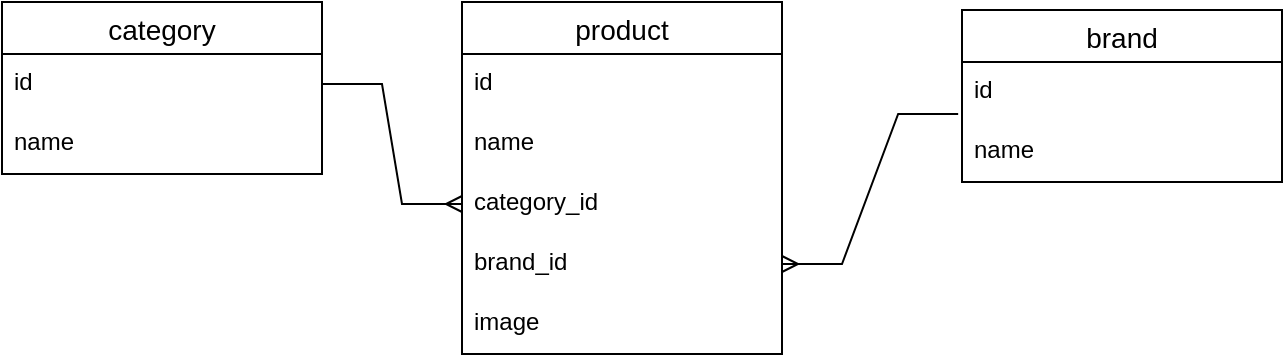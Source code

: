 <mxfile version="21.5.2" type="github">
  <diagram name="Страница 1" id="HL-aAaVnKxITwt3xPzuH">
    <mxGraphModel dx="954" dy="675" grid="1" gridSize="10" guides="1" tooltips="1" connect="1" arrows="1" fold="1" page="1" pageScale="1" pageWidth="827" pageHeight="1169" math="0" shadow="0">
      <root>
        <mxCell id="0" />
        <mxCell id="1" parent="0" />
        <mxCell id="Q9KGipde5ENm3PDk6Z-R-1" value="category" style="swimlane;fontStyle=0;childLayout=stackLayout;horizontal=1;startSize=26;horizontalStack=0;resizeParent=1;resizeParentMax=0;resizeLast=0;collapsible=1;marginBottom=0;align=center;fontSize=14;" parent="1" vertex="1">
          <mxGeometry x="40" y="120" width="160" height="86" as="geometry" />
        </mxCell>
        <mxCell id="Q9KGipde5ENm3PDk6Z-R-2" value="id" style="text;strokeColor=none;fillColor=none;spacingLeft=4;spacingRight=4;overflow=hidden;rotatable=0;points=[[0,0.5],[1,0.5]];portConstraint=eastwest;fontSize=12;whiteSpace=wrap;html=1;" parent="Q9KGipde5ENm3PDk6Z-R-1" vertex="1">
          <mxGeometry y="26" width="160" height="30" as="geometry" />
        </mxCell>
        <mxCell id="Q9KGipde5ENm3PDk6Z-R-3" value="name" style="text;strokeColor=none;fillColor=none;spacingLeft=4;spacingRight=4;overflow=hidden;rotatable=0;points=[[0,0.5],[1,0.5]];portConstraint=eastwest;fontSize=12;whiteSpace=wrap;html=1;" parent="Q9KGipde5ENm3PDk6Z-R-1" vertex="1">
          <mxGeometry y="56" width="160" height="30" as="geometry" />
        </mxCell>
        <mxCell id="HvcPE76jBNMiAiTNhnHb-1" value="brand" style="swimlane;fontStyle=0;childLayout=stackLayout;horizontal=1;startSize=26;horizontalStack=0;resizeParent=1;resizeParentMax=0;resizeLast=0;collapsible=1;marginBottom=0;align=center;fontSize=14;" parent="1" vertex="1">
          <mxGeometry x="520" y="124" width="160" height="86" as="geometry" />
        </mxCell>
        <mxCell id="HvcPE76jBNMiAiTNhnHb-2" value="id" style="text;strokeColor=none;fillColor=none;spacingLeft=4;spacingRight=4;overflow=hidden;rotatable=0;points=[[0,0.5],[1,0.5]];portConstraint=eastwest;fontSize=12;whiteSpace=wrap;html=1;" parent="HvcPE76jBNMiAiTNhnHb-1" vertex="1">
          <mxGeometry y="26" width="160" height="30" as="geometry" />
        </mxCell>
        <mxCell id="HvcPE76jBNMiAiTNhnHb-3" value="name" style="text;strokeColor=none;fillColor=none;spacingLeft=4;spacingRight=4;overflow=hidden;rotatable=0;points=[[0,0.5],[1,0.5]];portConstraint=eastwest;fontSize=12;whiteSpace=wrap;html=1;" parent="HvcPE76jBNMiAiTNhnHb-1" vertex="1">
          <mxGeometry y="56" width="160" height="30" as="geometry" />
        </mxCell>
        <mxCell id="HvcPE76jBNMiAiTNhnHb-4" value="product" style="swimlane;fontStyle=0;childLayout=stackLayout;horizontal=1;startSize=26;horizontalStack=0;resizeParent=1;resizeParentMax=0;resizeLast=0;collapsible=1;marginBottom=0;align=center;fontSize=14;" parent="1" vertex="1">
          <mxGeometry x="270" y="120" width="160" height="176" as="geometry" />
        </mxCell>
        <mxCell id="HvcPE76jBNMiAiTNhnHb-5" value="id" style="text;strokeColor=none;fillColor=none;spacingLeft=4;spacingRight=4;overflow=hidden;rotatable=0;points=[[0,0.5],[1,0.5]];portConstraint=eastwest;fontSize=12;whiteSpace=wrap;html=1;" parent="HvcPE76jBNMiAiTNhnHb-4" vertex="1">
          <mxGeometry y="26" width="160" height="30" as="geometry" />
        </mxCell>
        <mxCell id="HvcPE76jBNMiAiTNhnHb-6" value="name" style="text;strokeColor=none;fillColor=none;spacingLeft=4;spacingRight=4;overflow=hidden;rotatable=0;points=[[0,0.5],[1,0.5]];portConstraint=eastwest;fontSize=12;whiteSpace=wrap;html=1;" parent="HvcPE76jBNMiAiTNhnHb-4" vertex="1">
          <mxGeometry y="56" width="160" height="30" as="geometry" />
        </mxCell>
        <mxCell id="ccriTdqRiZHfBFEoSvjd-1" value="category_id" style="text;strokeColor=none;fillColor=none;spacingLeft=4;spacingRight=4;overflow=hidden;rotatable=0;points=[[0,0.5],[1,0.5]];portConstraint=eastwest;fontSize=12;whiteSpace=wrap;html=1;" vertex="1" parent="HvcPE76jBNMiAiTNhnHb-4">
          <mxGeometry y="86" width="160" height="30" as="geometry" />
        </mxCell>
        <mxCell id="ccriTdqRiZHfBFEoSvjd-2" value="brand_id" style="text;strokeColor=none;fillColor=none;spacingLeft=4;spacingRight=4;overflow=hidden;rotatable=0;points=[[0,0.5],[1,0.5]];portConstraint=eastwest;fontSize=12;whiteSpace=wrap;html=1;" vertex="1" parent="HvcPE76jBNMiAiTNhnHb-4">
          <mxGeometry y="116" width="160" height="30" as="geometry" />
        </mxCell>
        <mxCell id="ccriTdqRiZHfBFEoSvjd-5" value="image" style="text;strokeColor=none;fillColor=none;spacingLeft=4;spacingRight=4;overflow=hidden;rotatable=0;points=[[0,0.5],[1,0.5]];portConstraint=eastwest;fontSize=12;whiteSpace=wrap;html=1;" vertex="1" parent="HvcPE76jBNMiAiTNhnHb-4">
          <mxGeometry y="146" width="160" height="30" as="geometry" />
        </mxCell>
        <mxCell id="ccriTdqRiZHfBFEoSvjd-3" value="" style="edgeStyle=entityRelationEdgeStyle;fontSize=12;html=1;endArrow=ERmany;rounded=0;entryX=0;entryY=0.5;entryDx=0;entryDy=0;" edge="1" parent="1" source="Q9KGipde5ENm3PDk6Z-R-2" target="ccriTdqRiZHfBFEoSvjd-1">
          <mxGeometry width="100" height="100" relative="1" as="geometry">
            <mxPoint x="200" y="250" as="sourcePoint" />
            <mxPoint x="300" y="150" as="targetPoint" />
          </mxGeometry>
        </mxCell>
        <mxCell id="ccriTdqRiZHfBFEoSvjd-4" value="" style="edgeStyle=entityRelationEdgeStyle;fontSize=12;html=1;endArrow=ERmany;rounded=0;exitX=-0.012;exitY=0.867;exitDx=0;exitDy=0;exitPerimeter=0;" edge="1" parent="1" source="HvcPE76jBNMiAiTNhnHb-2" target="ccriTdqRiZHfBFEoSvjd-2">
          <mxGeometry width="100" height="100" relative="1" as="geometry">
            <mxPoint x="360" y="400" as="sourcePoint" />
            <mxPoint x="460" y="300" as="targetPoint" />
          </mxGeometry>
        </mxCell>
      </root>
    </mxGraphModel>
  </diagram>
</mxfile>
